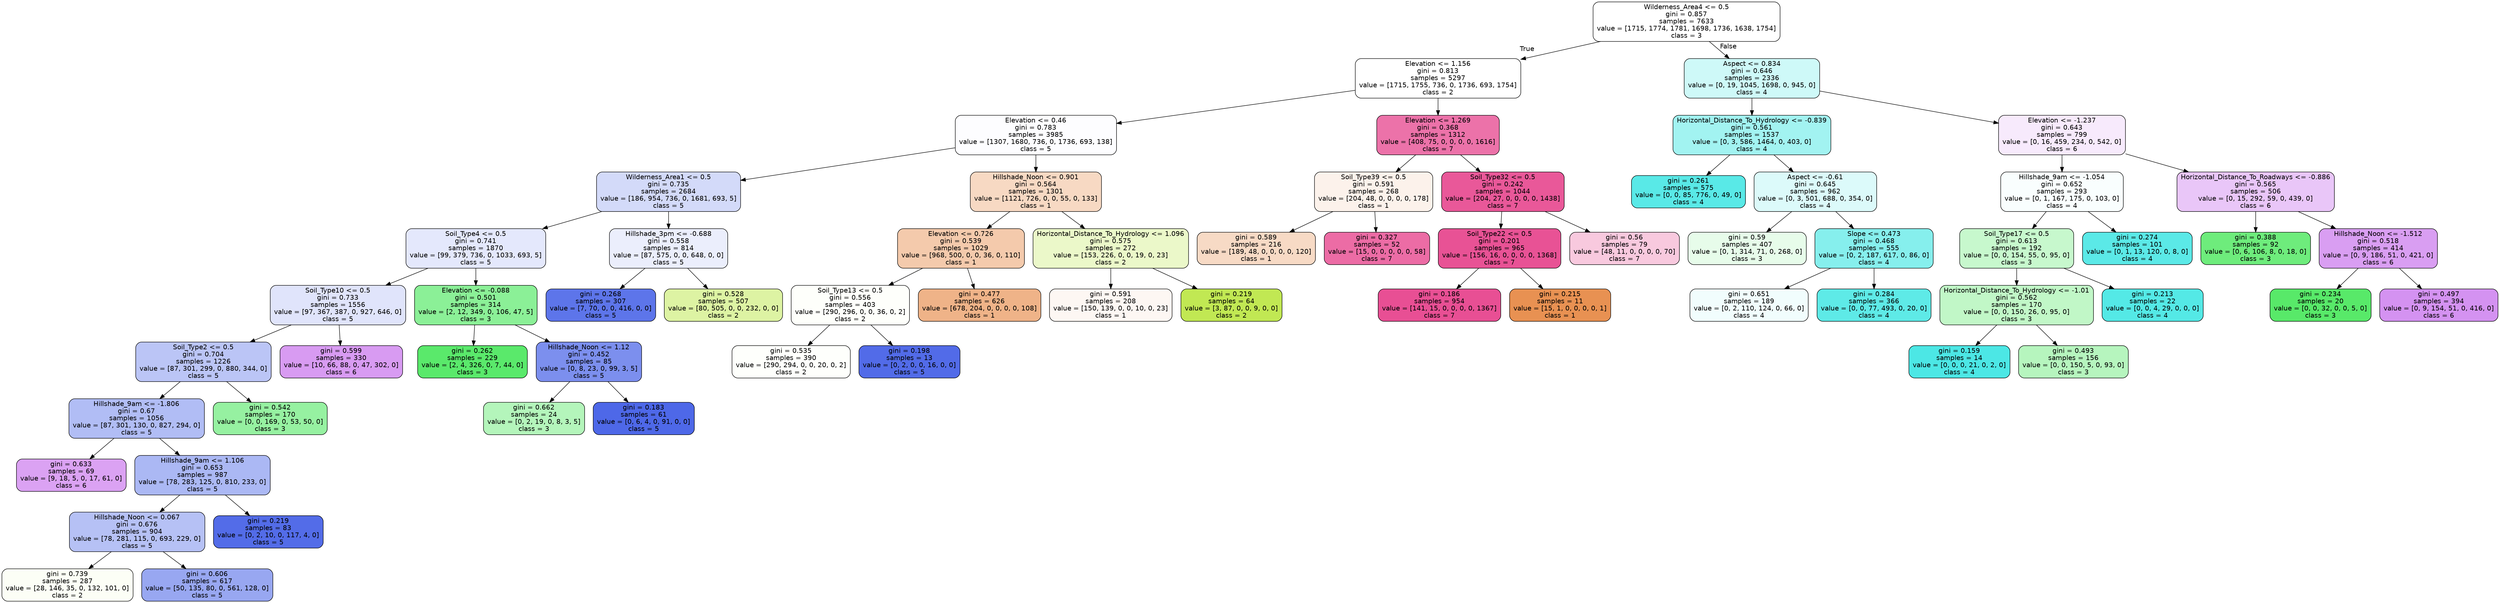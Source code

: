digraph Tree {
node [shape=box, style="filled, rounded", color="black", fontname=helvetica] ;
edge [fontname=helvetica] ;
0 [label="Wilderness_Area4 <= 0.5\ngini = 0.857\nsamples = 7633\nvalue = [1715, 1774, 1781, 1698, 1736, 1638, 1754]\nclass = 3", fillcolor="#ffffff"] ;
1 [label="Elevation <= 1.156\ngini = 0.813\nsamples = 5297\nvalue = [1715, 1755, 736, 0, 1736, 693, 1754]\nclass = 2", fillcolor="#ffffff"] ;
0 -> 1 [labeldistance=2.5, labelangle=45, headlabel="True"] ;
3 [label="Elevation <= 0.46\ngini = 0.783\nsamples = 3985\nvalue = [1307, 1680, 736, 0, 1736, 693, 138]\nclass = 5", fillcolor="#fdfdff"] ;
1 -> 3 ;
5 [label="Wilderness_Area1 <= 0.5\ngini = 0.735\nsamples = 2684\nvalue = [186, 954, 736, 0, 1681, 693, 5]\nclass = 5", fillcolor="#d3daf9"] ;
3 -> 5 ;
7 [label="Soil_Type4 <= 0.5\ngini = 0.741\nsamples = 1870\nvalue = [99, 379, 736, 0, 1033, 693, 5]\nclass = 5", fillcolor="#e4e8fc"] ;
5 -> 7 ;
13 [label="Soil_Type10 <= 0.5\ngini = 0.733\nsamples = 1556\nvalue = [97, 367, 387, 0, 927, 646, 0]\nclass = 5", fillcolor="#e0e4fb"] ;
7 -> 13 ;
19 [label="Soil_Type2 <= 0.5\ngini = 0.704\nsamples = 1226\nvalue = [87, 301, 299, 0, 880, 344, 0]\nclass = 5", fillcolor="#bbc5f6"] ;
13 -> 19 ;
23 [label="Hillshade_9am <= -1.806\ngini = 0.67\nsamples = 1056\nvalue = [87, 301, 130, 0, 827, 294, 0]\nclass = 5", fillcolor="#b1bdf5"] ;
19 -> 23 ;
39 [label="gini = 0.633\nsamples = 69\nvalue = [9, 18, 5, 0, 17, 61, 0]\nclass = 6", fillcolor="#dba2f3"] ;
23 -> 39 ;
40 [label="Hillshade_9am <= 1.106\ngini = 0.653\nsamples = 987\nvalue = [78, 283, 125, 0, 810, 233, 0]\nclass = 5", fillcolor="#abb8f4"] ;
23 -> 40 ;
47 [label="Hillshade_Noon <= 0.067\ngini = 0.676\nsamples = 904\nvalue = [78, 281, 115, 0, 693, 229, 0]\nclass = 5", fillcolor="#b6c1f5"] ;
40 -> 47 ;
49 [label="gini = 0.739\nsamples = 287\nvalue = [28, 146, 35, 0, 132, 101, 0]\nclass = 2", fillcolor="#fcfef6"] ;
47 -> 49 ;
50 [label="gini = 0.606\nsamples = 617\nvalue = [50, 135, 80, 0, 561, 128, 0]\nclass = 5", fillcolor="#98a7f1"] ;
47 -> 50 ;
48 [label="gini = 0.219\nsamples = 83\nvalue = [0, 2, 10, 0, 117, 4, 0]\nclass = 5", fillcolor="#536ce8"] ;
40 -> 48 ;
24 [label="gini = 0.542\nsamples = 170\nvalue = [0, 0, 169, 0, 53, 50, 0]\nclass = 3", fillcolor="#96f1a1"] ;
19 -> 24 ;
20 [label="gini = 0.599\nsamples = 330\nvalue = [10, 66, 88, 0, 47, 302, 0]\nclass = 6", fillcolor="#d89bf2"] ;
13 -> 20 ;
14 [label="Elevation <= -0.088\ngini = 0.501\nsamples = 314\nvalue = [2, 12, 349, 0, 106, 47, 5]\nclass = 3", fillcolor="#8bf097"] ;
7 -> 14 ;
25 [label="gini = 0.262\nsamples = 229\nvalue = [2, 4, 326, 0, 7, 44, 0]\nclass = 3", fillcolor="#5ae96b"] ;
14 -> 25 ;
26 [label="Hillshade_Noon <= 1.12\ngini = 0.452\nsamples = 85\nvalue = [0, 8, 23, 0, 99, 3, 5]\nclass = 5", fillcolor="#7c8fee"] ;
14 -> 26 ;
59 [label="gini = 0.662\nsamples = 24\nvalue = [0, 2, 19, 0, 8, 3, 5]\nclass = 3", fillcolor="#b4f5bb"] ;
26 -> 59 ;
60 [label="gini = 0.183\nsamples = 61\nvalue = [0, 6, 4, 0, 91, 0, 0]\nclass = 5", fillcolor="#4e68e8"] ;
26 -> 60 ;
8 [label="Hillshade_3pm <= -0.688\ngini = 0.558\nsamples = 814\nvalue = [87, 575, 0, 0, 648, 0, 0]\nclass = 5", fillcolor="#ebeefc"] ;
5 -> 8 ;
11 [label="gini = 0.268\nsamples = 307\nvalue = [7, 70, 0, 0, 416, 0, 0]\nclass = 5", fillcolor="#5d75ea"] ;
8 -> 11 ;
12 [label="gini = 0.528\nsamples = 507\nvalue = [80, 505, 0, 0, 232, 0, 0]\nclass = 2", fillcolor="#ddf3a3"] ;
8 -> 12 ;
6 [label="Hillshade_Noon <= 0.901\ngini = 0.564\nsamples = 1301\nvalue = [1121, 726, 0, 0, 55, 0, 133]\nclass = 1", fillcolor="#f7d9c3"] ;
3 -> 6 ;
35 [label="Elevation <= 0.726\ngini = 0.539\nsamples = 1029\nvalue = [968, 500, 0, 0, 36, 0, 110]\nclass = 1", fillcolor="#f4caac"] ;
6 -> 35 ;
37 [label="Soil_Type13 <= 0.5\ngini = 0.556\nsamples = 403\nvalue = [290, 296, 0, 0, 36, 0, 2]\nclass = 2", fillcolor="#fefffb"] ;
35 -> 37 ;
61 [label="gini = 0.535\nsamples = 390\nvalue = [290, 294, 0, 0, 20, 0, 2]\nclass = 2", fillcolor="#fefffc"] ;
37 -> 61 ;
62 [label="gini = 0.198\nsamples = 13\nvalue = [0, 2, 0, 0, 16, 0, 0]\nclass = 5", fillcolor="#526be8"] ;
37 -> 62 ;
38 [label="gini = 0.477\nsamples = 626\nvalue = [678, 204, 0, 0, 0, 0, 108]\nclass = 1", fillcolor="#efb388"] ;
35 -> 38 ;
36 [label="Horizontal_Distance_To_Hydrology <= 1.096\ngini = 0.575\nsamples = 272\nvalue = [153, 226, 0, 0, 19, 0, 23]\nclass = 2", fillcolor="#ebf8c9"] ;
6 -> 36 ;
41 [label="gini = 0.591\nsamples = 208\nvalue = [150, 139, 0, 0, 10, 0, 23]\nclass = 1", fillcolor="#fdf7f3"] ;
36 -> 41 ;
42 [label="gini = 0.219\nsamples = 64\nvalue = [3, 87, 0, 0, 9, 0, 0]\nclass = 2", fillcolor="#c1e853"] ;
36 -> 42 ;
4 [label="Elevation <= 1.269\ngini = 0.368\nsamples = 1312\nvalue = [408, 75, 0, 0, 0, 0, 1616]\nclass = 7", fillcolor="#ec72a9"] ;
1 -> 4 ;
21 [label="Soil_Type39 <= 0.5\ngini = 0.591\nsamples = 268\nvalue = [204, 48, 0, 0, 0, 0, 178]\nclass = 1", fillcolor="#fcf2eb"] ;
4 -> 21 ;
57 [label="gini = 0.589\nsamples = 216\nvalue = [189, 48, 0, 0, 0, 0, 120]\nclass = 1", fillcolor="#f7dac5"] ;
21 -> 57 ;
58 [label="gini = 0.327\nsamples = 52\nvalue = [15, 0, 0, 0, 0, 0, 58]\nclass = 7", fillcolor="#ec6ca5"] ;
21 -> 58 ;
22 [label="Soil_Type32 <= 0.5\ngini = 0.242\nsamples = 1044\nvalue = [204, 27, 0, 0, 0, 0, 1438]\nclass = 7", fillcolor="#e95899"] ;
4 -> 22 ;
51 [label="Soil_Type22 <= 0.5\ngini = 0.201\nsamples = 965\nvalue = [156, 16, 0, 0, 0, 0, 1368]\nclass = 7", fillcolor="#e85295"] ;
22 -> 51 ;
55 [label="gini = 0.186\nsamples = 954\nvalue = [141, 15, 0, 0, 0, 0, 1367]\nclass = 7", fillcolor="#e84f94"] ;
51 -> 55 ;
56 [label="gini = 0.215\nsamples = 11\nvalue = [15, 1, 0, 0, 0, 0, 1]\nclass = 1", fillcolor="#e89152"] ;
51 -> 56 ;
52 [label="gini = 0.56\nsamples = 79\nvalue = [48, 11, 0, 0, 0, 0, 70]\nclass = 7", fillcolor="#f8c9de"] ;
22 -> 52 ;
2 [label="Aspect <= 0.834\ngini = 0.646\nsamples = 2336\nvalue = [0, 19, 1045, 1698, 0, 945, 0]\nclass = 4", fillcolor="#cef9f8"] ;
0 -> 2 [labeldistance=2.5, labelangle=-45, headlabel="False"] ;
9 [label="Horizontal_Distance_To_Hydrology <= -0.839\ngini = 0.561\nsamples = 1537\nvalue = [0, 3, 586, 1464, 0, 403, 0]\nclass = 4", fillcolor="#a2f3f1"] ;
2 -> 9 ;
15 [label="gini = 0.261\nsamples = 575\nvalue = [0, 0, 85, 776, 0, 49, 0]\nclass = 4", fillcolor="#59e9e7"] ;
9 -> 15 ;
16 [label="Aspect <= -0.61\ngini = 0.645\nsamples = 962\nvalue = [0, 3, 501, 688, 0, 354, 0]\nclass = 4", fillcolor="#dcfafa"] ;
9 -> 16 ;
17 [label="gini = 0.59\nsamples = 407\nvalue = [0, 1, 314, 71, 0, 268, 0]\nclass = 3", fillcolor="#e7fcea"] ;
16 -> 17 ;
18 [label="Slope <= 0.473\ngini = 0.468\nsamples = 555\nvalue = [0, 2, 187, 617, 0, 86, 0]\nclass = 4", fillcolor="#86efed"] ;
16 -> 18 ;
33 [label="gini = 0.651\nsamples = 189\nvalue = [0, 2, 110, 124, 0, 66, 0]\nclass = 4", fillcolor="#f1fdfd"] ;
18 -> 33 ;
34 [label="gini = 0.284\nsamples = 366\nvalue = [0, 0, 77, 493, 0, 20, 0]\nclass = 4", fillcolor="#5eeae7"] ;
18 -> 34 ;
10 [label="Elevation <= -1.237\ngini = 0.643\nsamples = 799\nvalue = [0, 16, 459, 234, 0, 542, 0]\nclass = 6", fillcolor="#f7eafc"] ;
2 -> 10 ;
27 [label="Hillshade_9am <= -1.054\ngini = 0.652\nsamples = 293\nvalue = [0, 1, 167, 175, 0, 103, 0]\nclass = 4", fillcolor="#f9fefe"] ;
10 -> 27 ;
29 [label="Soil_Type17 <= 0.5\ngini = 0.613\nsamples = 192\nvalue = [0, 0, 154, 55, 0, 95, 0]\nclass = 3", fillcolor="#c7f8cd"] ;
27 -> 29 ;
43 [label="Horizontal_Distance_To_Hydrology <= -1.01\ngini = 0.562\nsamples = 170\nvalue = [0, 0, 150, 26, 0, 95, 0]\nclass = 3", fillcolor="#c1f7c7"] ;
29 -> 43 ;
45 [label="gini = 0.159\nsamples = 14\nvalue = [0, 0, 0, 21, 0, 2, 0]\nclass = 4", fillcolor="#4ce7e5"] ;
43 -> 45 ;
46 [label="gini = 0.493\nsamples = 156\nvalue = [0, 0, 150, 5, 0, 93, 0]\nclass = 3", fillcolor="#b6f5be"] ;
43 -> 46 ;
44 [label="gini = 0.213\nsamples = 22\nvalue = [0, 0, 4, 29, 0, 0, 0]\nclass = 4", fillcolor="#54e9e6"] ;
29 -> 44 ;
30 [label="gini = 0.274\nsamples = 101\nvalue = [0, 1, 13, 120, 0, 8, 0]\nclass = 4", fillcolor="#5be9e7"] ;
27 -> 30 ;
28 [label="Horizontal_Distance_To_Roadways <= -0.886\ngini = 0.565\nsamples = 506\nvalue = [0, 15, 292, 59, 0, 439, 0]\nclass = 6", fillcolor="#e9c6f8"] ;
10 -> 28 ;
31 [label="gini = 0.388\nsamples = 92\nvalue = [0, 6, 106, 8, 0, 18, 0]\nclass = 3", fillcolor="#6eec7c"] ;
28 -> 31 ;
32 [label="Hillshade_Noon <= -1.512\ngini = 0.518\nsamples = 414\nvalue = [0, 9, 186, 51, 0, 421, 0]\nclass = 6", fillcolor="#d99ef2"] ;
28 -> 32 ;
53 [label="gini = 0.234\nsamples = 20\nvalue = [0, 0, 32, 0, 0, 5, 0]\nclass = 3", fillcolor="#58e969"] ;
32 -> 53 ;
54 [label="gini = 0.497\nsamples = 394\nvalue = [0, 9, 154, 51, 0, 416, 0]\nclass = 6", fillcolor="#d492f1"] ;
32 -> 54 ;
}